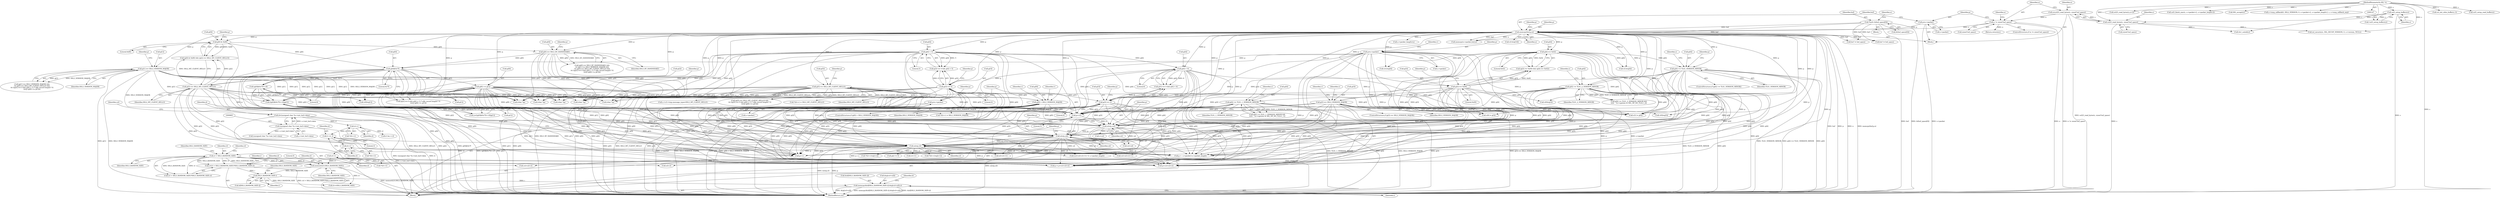 digraph "0_openssl_392fa7a952e97d82eac6958c81ed1e256e6b8ca5@API" {
"1000923" [label="(Call,memcpy(&(d[SSL3_RANDOM_SIZE-i]),&(p[csl+sil]),i))"];
"1000927" [label="(Call,SSL3_RANDOM_SIZE-i)"];
"1000919" [label="(Call,memset(d,0,SSL3_RANDOM_SIZE))"];
"1000906" [label="(Call,d++)"];
"1000901" [label="(Call,d++)"];
"1000896" [label="(Call,d += 3)"];
"1000890" [label="(Call,d++)"];
"1000862" [label="(Call,d=(unsigned char *)s->init_buf->data)"];
"1000864" [label="(Call,(unsigned char *)s->init_buf->data)"];
"1000914" [label="(Call,cl > SSL3_RANDOM_SIZE)"];
"1000859" [label="(Call,n2s(p,cl))"];
"1000459" [label="(Call,p[9] >= p[1])"];
"1000215" [label="(Call,memcpy(buf,p,n))"];
"1000152" [label="(Call,*buf= &(buf_space[0]))"];
"1000210" [label="(Call,p=s->packet)"];
"1000204" [label="(Call,n != sizeof buf_space)"];
"1000197" [label="(Call,n=ssl23_read_bytes(s, sizeof buf_space))"];
"1000199" [label="(Call,ssl23_read_bytes(s, sizeof buf_space))"];
"1000194" [label="(Call,ssl3_setup_buffers(s))"];
"1000148" [label="(MethodParameterIn,SSL *s)"];
"1000436" [label="(Call,p[1] == SSL3_VERSION_MAJOR)"];
"1000442" [label="(Call,p[5] == SSL3_MT_CLIENT_HELLO)"];
"1000492" [label="(Call,p[9] > SSL3_VERSION_MAJOR)"];
"1000769" [label="(Call,p[0]&0x7f)"];
"1000746" [label="(Call,p=s->packet)"];
"1000221" [label="(Call,p[0] & 0x80)"];
"1000430" [label="(Call,p[0] == SSL3_RT_HANDSHAKE)"];
"1000767" [label="(Call,((p[0]&0x7f)<<8)|p[1])"];
"1000768" [label="(Call,(p[0]&0x7f)<<8)"];
"1000856" [label="(Call,n2s(p,sil))"];
"1000226" [label="(Call,p[2] == SSL2_MT_CLIENT_HELLO)"];
"1000853" [label="(Call,n2s(p,csl))"];
"1000850" [label="(Call,p+=5)"];
"1000845" [label="(Call,p=s->packet)"];
"1000292" [label="(Call,p[4] >= TLS1_VERSION_MINOR)"];
"1000239" [label="(Call,p[4] == 0x02)"];
"1000300" [label="(Call,p[4] >= TLS1_2_VERSION_MINOR)"];
"1000481" [label="(Call,p[4] < 6)"];
"1000454" [label="(Call,p[4] < 5)"];
"1000325" [label="(Call,p[4] >= TLS1_1_VERSION_MINOR)"];
"1000449" [label="(Call,p[3] == 0)"];
"1000476" [label="(Call,p[3] == 0)"];
"1000271" [label="(Call,p[3] == SSL3_VERSION_MAJOR)"];
"1000234" [label="(Call,p[3] == 0x00)"];
"1000911" [label="(Call,i=(cl > SSL3_RANDOM_SIZE)?SSL3_RANDOM_SIZE:cl)"];
"1000875" [label="(Call,sil+cl+11)"];
"1000483" [label="(Identifier,p)"];
"1000902" [label="(Identifier,d)"];
"1000765" [label="(Call,n=((p[0]&0x7f)<<8)|p[1])"];
"1000917" [label="(Identifier,SSL3_RANDOM_SIZE)"];
"1000981" [label="(Call,*(d++)=p[i+2])"];
"1001131" [label="(Call,s->packet_length=n)"];
"1000228" [label="(Identifier,p)"];
"1000912" [label="(Identifier,i)"];
"1000966" [label="(Call,p[i] != 0)"];
"1000899" [label="(Call,*(d++) = SSL3_VERSION_MAJOR)"];
"1000492" [label="(Call,p[9] > SSL3_VERSION_MAJOR)"];
"1001010" [label="(Call,csl+sil+cl)"];
"1000768" [label="(Call,(p[0]&0x7f)<<8)"];
"1000437" [label="(Call,p[1])"];
"1000481" [label="(Call,p[4] < 6)"];
"1000767" [label="(Call,((p[0]&0x7f)<<8)|p[1])"];
"1000220" [label="(Call,(p[0] & 0x80) && (p[2] == SSL2_MT_CLIENT_HELLO))"];
"1000212" [label="(Call,s->packet)"];
"1000296" [label="(Identifier,TLS1_VERSION_MINOR)"];
"1000326" [label="(Call,p[4])"];
"1000896" [label="(Call,d += 3)"];
"1000443" [label="(Call,p[5])"];
"1000477" [label="(Call,p[3])"];
"1000890" [label="(Call,d++)"];
"1000919" [label="(Call,memset(d,0,SSL3_RANDOM_SIZE))"];
"1000201" [label="(Call,sizeof buf_space)"];
"1000897" [label="(Identifier,d)"];
"1001016" [label="(Call,p <  s->packet+s->packet_length)"];
"1000855" [label="(Identifier,csl)"];
"1000921" [label="(Literal,0)"];
"1000505" [label="(Identifier,v)"];
"1000845" [label="(Call,p=s->packet)"];
"1000937" [label="(Call,d+=SSL3_RANDOM_SIZE)"];
"1000300" [label="(Call,p[4] >= TLS1_2_VERSION_MINOR)"];
"1000930" [label="(Call,&(p[csl+sil]))"];
"1000746" [label="(Call,p=s->packet)"];
"1000182" [label="(Block,)"];
"1000221" [label="(Call,p[0] & 0x80)"];
"1000907" [label="(Identifier,d)"];
"1000209" [label="(Identifier,n)"];
"1000775" [label="(Call,p[1])"];
"1000913" [label="(Call,(cl > SSL3_RANDOM_SIZE)?SSL3_RANDOM_SIZE:cl)"];
"1000206" [label="(Call,sizeof buf_space)"];
"1000195" [label="(Identifier,s)"];
"1001060" [label="(Call,s->s3->tmp.message_type=SSL3_MT_CLIENT_HELLO)"];
"1000858" [label="(Identifier,sil)"];
"1000226" [label="(Call,p[2] == SSL2_MT_CLIENT_HELLO)"];
"1000208" [label="(Return,return(n);)"];
"1000198" [label="(Identifier,n)"];
"1000252" [label="(Call,v[1]=p[4])"];
"1000646" [label="(Call,(char *)p)"];
"1001117" [label="(Call,ssl_init_wbio_buffer(s,1))"];
"1000773" [label="(Literal,0x7f)"];
"1001031" [label="(Call,p++)"];
"1000463" [label="(Call,p[1])"];
"1000922" [label="(Identifier,SSL3_RANDOM_SIZE)"];
"1000678" [label="(Call,(char *)p)"];
"1000291" [label="(ControlStructure,if (p[4] >= TLS1_VERSION_MINOR))"];
"1000148" [label="(MethodParameterIn,SSL *s)"];
"1000238" [label="(Literal,0x00)"];
"1000853" [label="(Call,n2s(p,csl))"];
"1000271" [label="(Call,p[3] == SSL3_VERSION_MAJOR)"];
"1000846" [label="(Identifier,p)"];
"1000925" [label="(Call,d[SSL3_RANDOM_SIZE-i])"];
"1000203" [label="(ControlStructure,if (n != sizeof buf_space))"];
"1000927" [label="(Call,SSL3_RANDOM_SIZE-i)"];
"1000862" [label="(Call,d=(unsigned char *)s->init_buf->data)"];
"1000877" [label="(Call,cl+11)"];
"1000435" [label="(Call,(p[1] == SSL3_VERSION_MAJOR) &&\n\t\t\t (p[5] == SSL3_MT_CLIENT_HELLO) &&\n\t\t\t ((p[3] == 0 && p[4] < 5 /* silly record length? */)\n\t\t\t\t|| (p[9] >= p[1])))"];
"1000864" [label="(Call,(unsigned char *)s->init_buf->data)"];
"1000863" [label="(Identifier,d)"];
"1000223" [label="(Identifier,p)"];
"1000851" [label="(Identifier,p)"];
"1000447" [label="(Call,(p[3] == 0 && p[4] < 5 /* silly record length? */)\n\t\t\t\t|| (p[9] >= p[1]))"];
"1000491" [label="(ControlStructure,if (p[9] > SSL3_VERSION_MAJOR))"];
"1000215" [label="(Call,memcpy(buf,p,n))"];
"1000325" [label="(Call,p[4] >= TLS1_1_VERSION_MINOR)"];
"1001165" [label="(Call,memcpy(s->packet,buf,n))"];
"1000243" [label="(Literal,0x02)"];
"1000900" [label="(Call,*(d++))"];
"1000758" [label="(Call,v[1] = p[4])"];
"1000480" [label="(Literal,0)"];
"1000915" [label="(Identifier,cl)"];
"1000153" [label="(Identifier,buf)"];
"1000431" [label="(Call,p[0])"];
"1000920" [label="(Identifier,d)"];
"1000149" [label="(Block,)"];
"1000460" [label="(Call,p[9])"];
"1000742" [label="(Block,)"];
"1000929" [label="(Identifier,i)"];
"1000222" [label="(Call,p[0])"];
"1000245" [label="(Call,v[0]=p[3])"];
"1000293" [label="(Call,p[4])"];
"1000476" [label="(Call,p[3] == 0)"];
"1000911" [label="(Call,i=(cl > SSL3_RANDOM_SIZE)?SSL3_RANDOM_SIZE:cl)"];
"1000429" [label="(Call,(p[0] == SSL3_RT_HANDSHAKE) &&\n\t\t\t (p[1] == SSL3_VERSION_MAJOR) &&\n\t\t\t (p[5] == SSL3_MT_CLIENT_HELLO) &&\n\t\t\t ((p[3] == 0 && p[4] < 5 /* silly record length? */)\n\t\t\t\t|| (p[9] >= p[1])))"];
"1000928" [label="(Identifier,SSL3_RANDOM_SIZE)"];
"1000866" [label="(Call,s->init_buf->data)"];
"1000655" [label="(Call,(char *)p)"];
"1000503" [label="(Call,v[1]=p[10])"];
"1000482" [label="(Call,p[4])"];
"1000891" [label="(Identifier,d)"];
"1000227" [label="(Call,p[2])"];
"1000194" [label="(Call,ssl3_setup_buffers(s))"];
"1000493" [label="(Call,p[9])"];
"1000770" [label="(Call,p[0])"];
"1000333" [label="(Identifier,s)"];
"1000847" [label="(Call,s->packet)"];
"1000747" [label="(Identifier,p)"];
"1000270" [label="(ControlStructure,if (p[3] == SSL3_VERSION_MAJOR))"];
"1000663" [label="(Call,(char *)p)"];
"1000459" [label="(Call,p[9] >= p[1])"];
"1000496" [label="(Identifier,SSL3_VERSION_MAJOR)"];
"1001265" [label="(Call,buf != buf_space)"];
"1001148" [label="(Call,ssl3_setup_read_buffer(s))"];
"1001273" [label="(MethodReturn,int)"];
"1000475" [label="(Call,p[3] == 0 && p[4] < 6)"];
"1000451" [label="(Identifier,p)"];
"1000753" [label="(Identifier,v)"];
"1000441" [label="(Call,(p[5] == SSL3_MT_CLIENT_HELLO) &&\n\t\t\t ((p[3] == 0 && p[4] < 5 /* silly record length? */)\n\t\t\t\t|| (p[9] >= p[1])))"];
"1000938" [label="(Identifier,d)"];
"1000972" [label="(Call,*(d++)=p[i+1])"];
"1000800" [label="(Call,ssl23_read_bytes(s,n+2))"];
"1000485" [label="(Literal,6)"];
"1000230" [label="(Identifier,SSL2_MT_CLIENT_HELLO)"];
"1000637" [label="(Call,(char *)p)"];
"1000152" [label="(Call,*buf= &(buf_space[0]))"];
"1000204" [label="(Call,n != sizeof buf_space)"];
"1000723" [label="(Call,ssl_security(s, SSL_SECOP_VERSION, 0, s->version, NULL))"];
"1000918" [label="(Identifier,cl)"];
"1000210" [label="(Call,p=s->packet)"];
"1001255" [label="(Call,buf != buf_space)"];
"1000436" [label="(Call,p[1] == SSL3_VERSION_MAJOR)"];
"1000235" [label="(Call,p[3])"];
"1000860" [label="(Identifier,p)"];
"1000456" [label="(Identifier,p)"];
"1000448" [label="(Call,p[3] == 0 && p[4] < 5)"];
"1000199" [label="(Call,ssl23_read_bytes(s, sizeof buf_space))"];
"1000449" [label="(Call,p[3] == 0)"];
"1000458" [label="(Literal,5)"];
"1000872" [label="(Call,(csl+sil+cl+11) != s->packet_length)"];
"1000898" [label="(Literal,3)"];
"1000850" [label="(Call,p+=5)"];
"1000234" [label="(Call,p[3] == 0x00)"];
"1001006" [label="(Call,p = p+csl+sil+cl)"];
"1000701" [label="(Call,tls1_suiteb(s))"];
"1000292" [label="(Call,p[4] >= TLS1_VERSION_MINOR)"];
"1000751" [label="(Call,v[0] = p[3])"];
"1000811" [label="(Call,ssl3_finish_mac(s, s->packet+2, s->packet_length-2))"];
"1000748" [label="(Call,s->packet)"];
"1000205" [label="(Identifier,n)"];
"1000906" [label="(Call,d++)"];
"1001261" [label="(Call,SSL_accept(s))"];
"1000827" [label="(Call,s->msg_callback(0, SSL2_VERSION, 0, s->packet+2, s->packet_length-2, s, s->msg_callback_arg))"];
"1000888" [label="(Call,*(d++) = SSL3_MT_CLIENT_HELLO)"];
"1000857" [label="(Identifier,p)"];
"1000889" [label="(Call,*(d++))"];
"1000284" [label="(Call,v[1]=p[4])"];
"1000324" [label="(Call,p[4] >= TLS1_1_VERSION_MINOR &&\n\t\t\t\t\t   !(s->options & SSL_OP_NO_TLSv1_1))"];
"1000914" [label="(Call,cl > SSL3_RANDOM_SIZE)"];
"1000854" [label="(Identifier,p)"];
"1000218" [label="(Identifier,n)"];
"1000467" [label="(Call,v[0]=p[1])"];
"1000430" [label="(Call,p[0] == SSL3_RT_HANDSHAKE)"];
"1000154" [label="(Call,&(buf_space[0]))"];
"1000453" [label="(Literal,0)"];
"1000905" [label="(Call,*(d++))"];
"1000233" [label="(Call,(p[3] == 0x00) && (p[4] == 0x02))"];
"1000776" [label="(Identifier,p)"];
"1000893" [label="(Call,d_len = d)"];
"1000499" [label="(Identifier,v)"];
"1000916" [label="(Identifier,SSL3_RANDOM_SIZE)"];
"1001008" [label="(Call,p+csl+sil+cl)"];
"1000856" [label="(Call,n2s(p,sil))"];
"1000216" [label="(Identifier,buf)"];
"1000442" [label="(Call,p[5] == SSL3_MT_CLIENT_HELLO)"];
"1000936" [label="(Identifier,i)"];
"1000861" [label="(Identifier,cl)"];
"1000926" [label="(Identifier,d)"];
"1000279" [label="(Identifier,v)"];
"1000240" [label="(Call,p[4])"];
"1000691" [label="(Identifier,s)"];
"1000302" [label="(Identifier,p)"];
"1000217" [label="(Identifier,p)"];
"1000450" [label="(Call,p[3])"];
"1000444" [label="(Identifier,p)"];
"1000168" [label="(Identifier,n)"];
"1000933" [label="(Call,csl+sil)"];
"1000304" [label="(Identifier,TLS1_2_VERSION_MINOR)"];
"1000873" [label="(Call,csl+sil+cl+11)"];
"1000434" [label="(Identifier,SSL3_RT_HANDSHAKE)"];
"1000275" [label="(Identifier,SSL3_VERSION_MAJOR)"];
"1000924" [label="(Call,&(d[SSL3_RANDOM_SIZE-i]))"];
"1000874" [label="(Identifier,csl)"];
"1000440" [label="(Identifier,SSL3_VERSION_MAJOR)"];
"1000852" [label="(Literal,5)"];
"1001038" [label="(Call,(unsigned char *)s->init_buf->data)"];
"1000197" [label="(Call,n=ssl23_read_bytes(s, sizeof buf_space))"];
"1000402" [label="(Identifier,s)"];
"1000769" [label="(Call,p[0]&0x7f)"];
"1000272" [label="(Call,p[3])"];
"1000958" [label="(Call,i<csl)"];
"1000299" [label="(Call,p[4] >= TLS1_2_VERSION_MINOR &&\n\t\t\t\t\t   !(s->options & SSL_OP_NO_TLSv1_2))"];
"1000329" [label="(Identifier,TLS1_1_VERSION_MINOR)"];
"1000455" [label="(Call,p[4])"];
"1000454" [label="(Call,p[4] < 5)"];
"1000277" [label="(Call,v[0]=p[3])"];
"1000225" [label="(Literal,0x80)"];
"1000438" [label="(Identifier,p)"];
"1000774" [label="(Literal,8)"];
"1000241" [label="(Identifier,p)"];
"1000923" [label="(Call,memcpy(&(d[SSL3_RANDOM_SIZE-i]),&(p[csl+sil]),i))"];
"1000200" [label="(Identifier,s)"];
"1000301" [label="(Call,p[4])"];
"1000239" [label="(Call,p[4] == 0x02)"];
"1000446" [label="(Identifier,SSL3_MT_CLIENT_HELLO)"];
"1000859" [label="(Call,n2s(p,cl))"];
"1000211" [label="(Identifier,p)"];
"1001012" [label="(Call,sil+cl)"];
"1000193" [label="(Call,!ssl3_setup_buffers(s))"];
"1000308" [label="(Identifier,s)"];
"1000901" [label="(Call,d++)"];
"1000923" -> "1000742"  [label="AST: "];
"1000923" -> "1000936"  [label="CFG: "];
"1000924" -> "1000923"  [label="AST: "];
"1000930" -> "1000923"  [label="AST: "];
"1000936" -> "1000923"  [label="AST: "];
"1000938" -> "1000923"  [label="CFG: "];
"1000923" -> "1001273"  [label="DDG: &(p[csl+sil])"];
"1000923" -> "1001273"  [label="DDG: memcpy(&(d[SSL3_RANDOM_SIZE-i]),&(p[csl+sil]),i)"];
"1000923" -> "1001273"  [label="DDG: &(d[SSL3_RANDOM_SIZE-i])"];
"1000927" -> "1000923"  [label="DDG: i"];
"1000927" -> "1000925"  [label="AST: "];
"1000927" -> "1000929"  [label="CFG: "];
"1000928" -> "1000927"  [label="AST: "];
"1000929" -> "1000927"  [label="AST: "];
"1000925" -> "1000927"  [label="CFG: "];
"1000919" -> "1000927"  [label="DDG: SSL3_RANDOM_SIZE"];
"1000911" -> "1000927"  [label="DDG: i"];
"1000927" -> "1000937"  [label="DDG: SSL3_RANDOM_SIZE"];
"1000919" -> "1000742"  [label="AST: "];
"1000919" -> "1000922"  [label="CFG: "];
"1000920" -> "1000919"  [label="AST: "];
"1000921" -> "1000919"  [label="AST: "];
"1000922" -> "1000919"  [label="AST: "];
"1000926" -> "1000919"  [label="CFG: "];
"1000919" -> "1001273"  [label="DDG: memset(d,0,SSL3_RANDOM_SIZE)"];
"1000906" -> "1000919"  [label="DDG: d"];
"1000914" -> "1000919"  [label="DDG: SSL3_RANDOM_SIZE"];
"1000919" -> "1000937"  [label="DDG: d"];
"1000906" -> "1000905"  [label="AST: "];
"1000906" -> "1000907"  [label="CFG: "];
"1000907" -> "1000906"  [label="AST: "];
"1000905" -> "1000906"  [label="CFG: "];
"1000901" -> "1000906"  [label="DDG: d"];
"1000901" -> "1000900"  [label="AST: "];
"1000901" -> "1000902"  [label="CFG: "];
"1000902" -> "1000901"  [label="AST: "];
"1000900" -> "1000901"  [label="CFG: "];
"1000896" -> "1000901"  [label="DDG: d"];
"1000896" -> "1000742"  [label="AST: "];
"1000896" -> "1000898"  [label="CFG: "];
"1000897" -> "1000896"  [label="AST: "];
"1000898" -> "1000896"  [label="AST: "];
"1000902" -> "1000896"  [label="CFG: "];
"1000890" -> "1000896"  [label="DDG: d"];
"1000890" -> "1000889"  [label="AST: "];
"1000890" -> "1000891"  [label="CFG: "];
"1000891" -> "1000890"  [label="AST: "];
"1000889" -> "1000890"  [label="CFG: "];
"1000862" -> "1000890"  [label="DDG: d"];
"1000890" -> "1000893"  [label="DDG: d"];
"1000862" -> "1000742"  [label="AST: "];
"1000862" -> "1000864"  [label="CFG: "];
"1000863" -> "1000862"  [label="AST: "];
"1000864" -> "1000862"  [label="AST: "];
"1000874" -> "1000862"  [label="CFG: "];
"1000862" -> "1001273"  [label="DDG: (unsigned char *)s->init_buf->data"];
"1000862" -> "1001273"  [label="DDG: d"];
"1000864" -> "1000862"  [label="DDG: s->init_buf->data"];
"1000864" -> "1000866"  [label="CFG: "];
"1000865" -> "1000864"  [label="AST: "];
"1000866" -> "1000864"  [label="AST: "];
"1000864" -> "1001273"  [label="DDG: s->init_buf->data"];
"1000864" -> "1001038"  [label="DDG: s->init_buf->data"];
"1000914" -> "1000913"  [label="AST: "];
"1000914" -> "1000916"  [label="CFG: "];
"1000915" -> "1000914"  [label="AST: "];
"1000916" -> "1000914"  [label="AST: "];
"1000917" -> "1000914"  [label="CFG: "];
"1000918" -> "1000914"  [label="CFG: "];
"1000914" -> "1000911"  [label="DDG: SSL3_RANDOM_SIZE"];
"1000914" -> "1000911"  [label="DDG: cl"];
"1000859" -> "1000914"  [label="DDG: cl"];
"1000914" -> "1000913"  [label="DDG: SSL3_RANDOM_SIZE"];
"1000914" -> "1000913"  [label="DDG: cl"];
"1000914" -> "1001006"  [label="DDG: cl"];
"1000914" -> "1001008"  [label="DDG: cl"];
"1000914" -> "1001010"  [label="DDG: cl"];
"1000914" -> "1001012"  [label="DDG: cl"];
"1000859" -> "1000742"  [label="AST: "];
"1000859" -> "1000861"  [label="CFG: "];
"1000860" -> "1000859"  [label="AST: "];
"1000861" -> "1000859"  [label="AST: "];
"1000863" -> "1000859"  [label="CFG: "];
"1000859" -> "1001273"  [label="DDG: n2s(p,cl)"];
"1000859" -> "1001273"  [label="DDG: p"];
"1000459" -> "1000859"  [label="DDG: p[9]"];
"1000442" -> "1000859"  [label="DDG: p[5]"];
"1000492" -> "1000859"  [label="DDG: p[9]"];
"1000769" -> "1000859"  [label="DDG: p[0]"];
"1000767" -> "1000859"  [label="DDG: p[1]"];
"1000856" -> "1000859"  [label="DDG: p"];
"1000226" -> "1000859"  [label="DDG: p[2]"];
"1000292" -> "1000859"  [label="DDG: p[4]"];
"1000746" -> "1000859"  [label="DDG: p"];
"1000239" -> "1000859"  [label="DDG: p[4]"];
"1000300" -> "1000859"  [label="DDG: p[4]"];
"1000481" -> "1000859"  [label="DDG: p[4]"];
"1000325" -> "1000859"  [label="DDG: p[4]"];
"1000454" -> "1000859"  [label="DDG: p[4]"];
"1000215" -> "1000859"  [label="DDG: p"];
"1000449" -> "1000859"  [label="DDG: p[3]"];
"1000476" -> "1000859"  [label="DDG: p[3]"];
"1000271" -> "1000859"  [label="DDG: p[3]"];
"1000234" -> "1000859"  [label="DDG: p[3]"];
"1000859" -> "1000872"  [label="DDG: cl"];
"1000859" -> "1000873"  [label="DDG: cl"];
"1000859" -> "1000875"  [label="DDG: cl"];
"1000859" -> "1000877"  [label="DDG: cl"];
"1000859" -> "1000966"  [label="DDG: p"];
"1000859" -> "1000972"  [label="DDG: p"];
"1000859" -> "1000981"  [label="DDG: p"];
"1000859" -> "1001006"  [label="DDG: p"];
"1000859" -> "1001008"  [label="DDG: p"];
"1000859" -> "1001016"  [label="DDG: p"];
"1000859" -> "1001031"  [label="DDG: p"];
"1000459" -> "1000447"  [label="AST: "];
"1000459" -> "1000463"  [label="CFG: "];
"1000460" -> "1000459"  [label="AST: "];
"1000463" -> "1000459"  [label="AST: "];
"1000447" -> "1000459"  [label="CFG: "];
"1000459" -> "1001273"  [label="DDG: p[9]"];
"1000459" -> "1001273"  [label="DDG: p[1]"];
"1000459" -> "1000447"  [label="DDG: p[9]"];
"1000459" -> "1000447"  [label="DDG: p[1]"];
"1000215" -> "1000459"  [label="DDG: p"];
"1000436" -> "1000459"  [label="DDG: p[1]"];
"1000459" -> "1000467"  [label="DDG: p[1]"];
"1000459" -> "1000492"  [label="DDG: p[9]"];
"1000459" -> "1000637"  [label="DDG: p[9]"];
"1000459" -> "1000637"  [label="DDG: p[1]"];
"1000459" -> "1000646"  [label="DDG: p[9]"];
"1000459" -> "1000646"  [label="DDG: p[1]"];
"1000459" -> "1000655"  [label="DDG: p[9]"];
"1000459" -> "1000655"  [label="DDG: p[1]"];
"1000459" -> "1000663"  [label="DDG: p[9]"];
"1000459" -> "1000663"  [label="DDG: p[1]"];
"1000459" -> "1000678"  [label="DDG: p[9]"];
"1000459" -> "1000678"  [label="DDG: p[1]"];
"1000459" -> "1000767"  [label="DDG: p[1]"];
"1000459" -> "1000850"  [label="DDG: p[9]"];
"1000459" -> "1000853"  [label="DDG: p[9]"];
"1000459" -> "1000856"  [label="DDG: p[9]"];
"1000459" -> "1001006"  [label="DDG: p[9]"];
"1000459" -> "1001008"  [label="DDG: p[9]"];
"1000459" -> "1001016"  [label="DDG: p[9]"];
"1000459" -> "1001031"  [label="DDG: p[9]"];
"1000215" -> "1000182"  [label="AST: "];
"1000215" -> "1000218"  [label="CFG: "];
"1000216" -> "1000215"  [label="AST: "];
"1000217" -> "1000215"  [label="AST: "];
"1000218" -> "1000215"  [label="AST: "];
"1000223" -> "1000215"  [label="CFG: "];
"1000215" -> "1001273"  [label="DDG: buf"];
"1000215" -> "1001273"  [label="DDG: p"];
"1000215" -> "1001273"  [label="DDG: n"];
"1000215" -> "1001273"  [label="DDG: memcpy(buf,p,n)"];
"1000152" -> "1000215"  [label="DDG: buf"];
"1000210" -> "1000215"  [label="DDG: p"];
"1000204" -> "1000215"  [label="DDG: n"];
"1000215" -> "1000221"  [label="DDG: p"];
"1000215" -> "1000226"  [label="DDG: p"];
"1000215" -> "1000234"  [label="DDG: p"];
"1000215" -> "1000239"  [label="DDG: p"];
"1000215" -> "1000245"  [label="DDG: p"];
"1000215" -> "1000252"  [label="DDG: p"];
"1000215" -> "1000271"  [label="DDG: p"];
"1000215" -> "1000277"  [label="DDG: p"];
"1000215" -> "1000284"  [label="DDG: p"];
"1000215" -> "1000292"  [label="DDG: p"];
"1000215" -> "1000300"  [label="DDG: p"];
"1000215" -> "1000325"  [label="DDG: p"];
"1000215" -> "1000430"  [label="DDG: p"];
"1000215" -> "1000436"  [label="DDG: p"];
"1000215" -> "1000442"  [label="DDG: p"];
"1000215" -> "1000449"  [label="DDG: p"];
"1000215" -> "1000454"  [label="DDG: p"];
"1000215" -> "1000467"  [label="DDG: p"];
"1000215" -> "1000476"  [label="DDG: p"];
"1000215" -> "1000481"  [label="DDG: p"];
"1000215" -> "1000492"  [label="DDG: p"];
"1000215" -> "1000503"  [label="DDG: p"];
"1000215" -> "1000637"  [label="DDG: p"];
"1000215" -> "1000751"  [label="DDG: p"];
"1000215" -> "1000758"  [label="DDG: p"];
"1000215" -> "1000767"  [label="DDG: p"];
"1000215" -> "1000850"  [label="DDG: p"];
"1000215" -> "1000853"  [label="DDG: p"];
"1000215" -> "1000856"  [label="DDG: p"];
"1000215" -> "1001006"  [label="DDG: p"];
"1000215" -> "1001008"  [label="DDG: p"];
"1000215" -> "1001016"  [label="DDG: p"];
"1000215" -> "1001031"  [label="DDG: p"];
"1000215" -> "1001131"  [label="DDG: n"];
"1000215" -> "1001165"  [label="DDG: buf"];
"1000215" -> "1001165"  [label="DDG: n"];
"1000215" -> "1001255"  [label="DDG: buf"];
"1000215" -> "1001265"  [label="DDG: buf"];
"1000152" -> "1000149"  [label="AST: "];
"1000152" -> "1000154"  [label="CFG: "];
"1000153" -> "1000152"  [label="AST: "];
"1000154" -> "1000152"  [label="AST: "];
"1000168" -> "1000152"  [label="CFG: "];
"1000152" -> "1001273"  [label="DDG: buf"];
"1000152" -> "1001273"  [label="DDG: &(buf_space[0])"];
"1000152" -> "1001165"  [label="DDG: buf"];
"1000152" -> "1001255"  [label="DDG: buf"];
"1000152" -> "1001265"  [label="DDG: buf"];
"1000210" -> "1000182"  [label="AST: "];
"1000210" -> "1000212"  [label="CFG: "];
"1000211" -> "1000210"  [label="AST: "];
"1000212" -> "1000210"  [label="AST: "];
"1000216" -> "1000210"  [label="CFG: "];
"1000210" -> "1001273"  [label="DDG: s->packet"];
"1000204" -> "1000203"  [label="AST: "];
"1000204" -> "1000206"  [label="CFG: "];
"1000205" -> "1000204"  [label="AST: "];
"1000206" -> "1000204"  [label="AST: "];
"1000209" -> "1000204"  [label="CFG: "];
"1000211" -> "1000204"  [label="CFG: "];
"1000204" -> "1001273"  [label="DDG: n"];
"1000204" -> "1001273"  [label="DDG: n != sizeof buf_space"];
"1000197" -> "1000204"  [label="DDG: n"];
"1000204" -> "1000208"  [label="DDG: n"];
"1000197" -> "1000182"  [label="AST: "];
"1000197" -> "1000199"  [label="CFG: "];
"1000198" -> "1000197"  [label="AST: "];
"1000199" -> "1000197"  [label="AST: "];
"1000205" -> "1000197"  [label="CFG: "];
"1000197" -> "1001273"  [label="DDG: ssl23_read_bytes(s, sizeof buf_space)"];
"1000199" -> "1000197"  [label="DDG: s"];
"1000199" -> "1000201"  [label="CFG: "];
"1000200" -> "1000199"  [label="AST: "];
"1000201" -> "1000199"  [label="AST: "];
"1000199" -> "1001273"  [label="DDG: s"];
"1000194" -> "1000199"  [label="DDG: s"];
"1000148" -> "1000199"  [label="DDG: s"];
"1000199" -> "1000701"  [label="DDG: s"];
"1000199" -> "1000723"  [label="DDG: s"];
"1000194" -> "1000193"  [label="AST: "];
"1000194" -> "1000195"  [label="CFG: "];
"1000195" -> "1000194"  [label="AST: "];
"1000193" -> "1000194"  [label="CFG: "];
"1000194" -> "1001273"  [label="DDG: s"];
"1000194" -> "1000193"  [label="DDG: s"];
"1000148" -> "1000194"  [label="DDG: s"];
"1000148" -> "1000147"  [label="AST: "];
"1000148" -> "1001273"  [label="DDG: s"];
"1000148" -> "1000701"  [label="DDG: s"];
"1000148" -> "1000723"  [label="DDG: s"];
"1000148" -> "1000800"  [label="DDG: s"];
"1000148" -> "1000811"  [label="DDG: s"];
"1000148" -> "1000827"  [label="DDG: s"];
"1000148" -> "1001117"  [label="DDG: s"];
"1000148" -> "1001148"  [label="DDG: s"];
"1000148" -> "1001261"  [label="DDG: s"];
"1000436" -> "1000435"  [label="AST: "];
"1000436" -> "1000440"  [label="CFG: "];
"1000437" -> "1000436"  [label="AST: "];
"1000440" -> "1000436"  [label="AST: "];
"1000444" -> "1000436"  [label="CFG: "];
"1000435" -> "1000436"  [label="CFG: "];
"1000436" -> "1001273"  [label="DDG: p[1]"];
"1000436" -> "1001273"  [label="DDG: SSL3_VERSION_MAJOR"];
"1000436" -> "1000435"  [label="DDG: p[1]"];
"1000436" -> "1000435"  [label="DDG: SSL3_VERSION_MAJOR"];
"1000436" -> "1000467"  [label="DDG: p[1]"];
"1000436" -> "1000492"  [label="DDG: SSL3_VERSION_MAJOR"];
"1000436" -> "1000637"  [label="DDG: p[1]"];
"1000436" -> "1000646"  [label="DDG: p[1]"];
"1000436" -> "1000655"  [label="DDG: p[1]"];
"1000436" -> "1000663"  [label="DDG: p[1]"];
"1000436" -> "1000678"  [label="DDG: p[1]"];
"1000436" -> "1000767"  [label="DDG: p[1]"];
"1000436" -> "1000899"  [label="DDG: SSL3_VERSION_MAJOR"];
"1000442" -> "1000441"  [label="AST: "];
"1000442" -> "1000446"  [label="CFG: "];
"1000443" -> "1000442"  [label="AST: "];
"1000446" -> "1000442"  [label="AST: "];
"1000451" -> "1000442"  [label="CFG: "];
"1000441" -> "1000442"  [label="CFG: "];
"1000442" -> "1001273"  [label="DDG: p[5]"];
"1000442" -> "1001273"  [label="DDG: SSL3_MT_CLIENT_HELLO"];
"1000442" -> "1000441"  [label="DDG: p[5]"];
"1000442" -> "1000441"  [label="DDG: SSL3_MT_CLIENT_HELLO"];
"1000442" -> "1000637"  [label="DDG: p[5]"];
"1000442" -> "1000646"  [label="DDG: p[5]"];
"1000442" -> "1000655"  [label="DDG: p[5]"];
"1000442" -> "1000663"  [label="DDG: p[5]"];
"1000442" -> "1000678"  [label="DDG: p[5]"];
"1000442" -> "1000850"  [label="DDG: p[5]"];
"1000442" -> "1000853"  [label="DDG: p[5]"];
"1000442" -> "1000856"  [label="DDG: p[5]"];
"1000442" -> "1000888"  [label="DDG: SSL3_MT_CLIENT_HELLO"];
"1000442" -> "1001006"  [label="DDG: p[5]"];
"1000442" -> "1001008"  [label="DDG: p[5]"];
"1000442" -> "1001016"  [label="DDG: p[5]"];
"1000442" -> "1001031"  [label="DDG: p[5]"];
"1000442" -> "1001060"  [label="DDG: SSL3_MT_CLIENT_HELLO"];
"1000492" -> "1000491"  [label="AST: "];
"1000492" -> "1000496"  [label="CFG: "];
"1000493" -> "1000492"  [label="AST: "];
"1000496" -> "1000492"  [label="AST: "];
"1000499" -> "1000492"  [label="CFG: "];
"1000505" -> "1000492"  [label="CFG: "];
"1000492" -> "1001273"  [label="DDG: SSL3_VERSION_MAJOR"];
"1000492" -> "1001273"  [label="DDG: p[9]"];
"1000492" -> "1001273"  [label="DDG: p[9] > SSL3_VERSION_MAJOR"];
"1000492" -> "1000850"  [label="DDG: p[9]"];
"1000492" -> "1000853"  [label="DDG: p[9]"];
"1000492" -> "1000856"  [label="DDG: p[9]"];
"1000492" -> "1000899"  [label="DDG: SSL3_VERSION_MAJOR"];
"1000492" -> "1001006"  [label="DDG: p[9]"];
"1000492" -> "1001008"  [label="DDG: p[9]"];
"1000492" -> "1001016"  [label="DDG: p[9]"];
"1000492" -> "1001031"  [label="DDG: p[9]"];
"1000769" -> "1000768"  [label="AST: "];
"1000769" -> "1000773"  [label="CFG: "];
"1000770" -> "1000769"  [label="AST: "];
"1000773" -> "1000769"  [label="AST: "];
"1000774" -> "1000769"  [label="CFG: "];
"1000769" -> "1001273"  [label="DDG: p[0]"];
"1000769" -> "1000768"  [label="DDG: p[0]"];
"1000769" -> "1000768"  [label="DDG: 0x7f"];
"1000746" -> "1000769"  [label="DDG: p"];
"1000221" -> "1000769"  [label="DDG: p[0]"];
"1000430" -> "1000769"  [label="DDG: p[0]"];
"1000769" -> "1000850"  [label="DDG: p[0]"];
"1000769" -> "1000853"  [label="DDG: p[0]"];
"1000769" -> "1000856"  [label="DDG: p[0]"];
"1000769" -> "1001006"  [label="DDG: p[0]"];
"1000769" -> "1001008"  [label="DDG: p[0]"];
"1000769" -> "1001016"  [label="DDG: p[0]"];
"1000769" -> "1001031"  [label="DDG: p[0]"];
"1000746" -> "1000742"  [label="AST: "];
"1000746" -> "1000748"  [label="CFG: "];
"1000747" -> "1000746"  [label="AST: "];
"1000748" -> "1000746"  [label="AST: "];
"1000753" -> "1000746"  [label="CFG: "];
"1000746" -> "1001273"  [label="DDG: s->packet"];
"1000746" -> "1001273"  [label="DDG: p"];
"1000746" -> "1000751"  [label="DDG: p"];
"1000746" -> "1000758"  [label="DDG: p"];
"1000746" -> "1000767"  [label="DDG: p"];
"1000746" -> "1000850"  [label="DDG: p"];
"1000746" -> "1000853"  [label="DDG: p"];
"1000746" -> "1000856"  [label="DDG: p"];
"1000746" -> "1001006"  [label="DDG: p"];
"1000746" -> "1001008"  [label="DDG: p"];
"1000746" -> "1001016"  [label="DDG: p"];
"1000746" -> "1001031"  [label="DDG: p"];
"1000221" -> "1000220"  [label="AST: "];
"1000221" -> "1000225"  [label="CFG: "];
"1000222" -> "1000221"  [label="AST: "];
"1000225" -> "1000221"  [label="AST: "];
"1000228" -> "1000221"  [label="CFG: "];
"1000220" -> "1000221"  [label="CFG: "];
"1000221" -> "1001273"  [label="DDG: p[0]"];
"1000221" -> "1000220"  [label="DDG: p[0]"];
"1000221" -> "1000220"  [label="DDG: 0x80"];
"1000221" -> "1000430"  [label="DDG: p[0]"];
"1000430" -> "1000429"  [label="AST: "];
"1000430" -> "1000434"  [label="CFG: "];
"1000431" -> "1000430"  [label="AST: "];
"1000434" -> "1000430"  [label="AST: "];
"1000438" -> "1000430"  [label="CFG: "];
"1000429" -> "1000430"  [label="CFG: "];
"1000430" -> "1001273"  [label="DDG: SSL3_RT_HANDSHAKE"];
"1000430" -> "1001273"  [label="DDG: p[0]"];
"1000430" -> "1000429"  [label="DDG: p[0]"];
"1000430" -> "1000429"  [label="DDG: SSL3_RT_HANDSHAKE"];
"1000430" -> "1000637"  [label="DDG: p[0]"];
"1000430" -> "1000646"  [label="DDG: p[0]"];
"1000430" -> "1000655"  [label="DDG: p[0]"];
"1000430" -> "1000663"  [label="DDG: p[0]"];
"1000430" -> "1000678"  [label="DDG: p[0]"];
"1000767" -> "1000765"  [label="AST: "];
"1000767" -> "1000775"  [label="CFG: "];
"1000768" -> "1000767"  [label="AST: "];
"1000775" -> "1000767"  [label="AST: "];
"1000765" -> "1000767"  [label="CFG: "];
"1000767" -> "1001273"  [label="DDG: (p[0]&0x7f)<<8"];
"1000767" -> "1001273"  [label="DDG: p[1]"];
"1000767" -> "1000765"  [label="DDG: (p[0]&0x7f)<<8"];
"1000767" -> "1000765"  [label="DDG: p[1]"];
"1000768" -> "1000767"  [label="DDG: p[0]&0x7f"];
"1000768" -> "1000767"  [label="DDG: 8"];
"1000767" -> "1000850"  [label="DDG: p[1]"];
"1000767" -> "1000853"  [label="DDG: p[1]"];
"1000767" -> "1000856"  [label="DDG: p[1]"];
"1000767" -> "1001006"  [label="DDG: p[1]"];
"1000767" -> "1001008"  [label="DDG: p[1]"];
"1000767" -> "1001016"  [label="DDG: p[1]"];
"1000767" -> "1001031"  [label="DDG: p[1]"];
"1000768" -> "1000774"  [label="CFG: "];
"1000774" -> "1000768"  [label="AST: "];
"1000776" -> "1000768"  [label="CFG: "];
"1000768" -> "1001273"  [label="DDG: p[0]&0x7f"];
"1000856" -> "1000742"  [label="AST: "];
"1000856" -> "1000858"  [label="CFG: "];
"1000857" -> "1000856"  [label="AST: "];
"1000858" -> "1000856"  [label="AST: "];
"1000860" -> "1000856"  [label="CFG: "];
"1000856" -> "1001273"  [label="DDG: n2s(p,sil)"];
"1000226" -> "1000856"  [label="DDG: p[2]"];
"1000853" -> "1000856"  [label="DDG: p"];
"1000292" -> "1000856"  [label="DDG: p[4]"];
"1000239" -> "1000856"  [label="DDG: p[4]"];
"1000300" -> "1000856"  [label="DDG: p[4]"];
"1000481" -> "1000856"  [label="DDG: p[4]"];
"1000325" -> "1000856"  [label="DDG: p[4]"];
"1000454" -> "1000856"  [label="DDG: p[4]"];
"1000449" -> "1000856"  [label="DDG: p[3]"];
"1000476" -> "1000856"  [label="DDG: p[3]"];
"1000271" -> "1000856"  [label="DDG: p[3]"];
"1000234" -> "1000856"  [label="DDG: p[3]"];
"1000856" -> "1000872"  [label="DDG: sil"];
"1000856" -> "1000873"  [label="DDG: sil"];
"1000856" -> "1000875"  [label="DDG: sil"];
"1000856" -> "1000933"  [label="DDG: sil"];
"1000856" -> "1001006"  [label="DDG: sil"];
"1000856" -> "1001008"  [label="DDG: sil"];
"1000856" -> "1001010"  [label="DDG: sil"];
"1000856" -> "1001012"  [label="DDG: sil"];
"1000226" -> "1000220"  [label="AST: "];
"1000226" -> "1000230"  [label="CFG: "];
"1000227" -> "1000226"  [label="AST: "];
"1000230" -> "1000226"  [label="AST: "];
"1000220" -> "1000226"  [label="CFG: "];
"1000226" -> "1001273"  [label="DDG: p[2]"];
"1000226" -> "1001273"  [label="DDG: SSL2_MT_CLIENT_HELLO"];
"1000226" -> "1000220"  [label="DDG: p[2]"];
"1000226" -> "1000220"  [label="DDG: SSL2_MT_CLIENT_HELLO"];
"1000226" -> "1000637"  [label="DDG: p[2]"];
"1000226" -> "1000646"  [label="DDG: p[2]"];
"1000226" -> "1000655"  [label="DDG: p[2]"];
"1000226" -> "1000663"  [label="DDG: p[2]"];
"1000226" -> "1000678"  [label="DDG: p[2]"];
"1000226" -> "1000850"  [label="DDG: p[2]"];
"1000226" -> "1000853"  [label="DDG: p[2]"];
"1000226" -> "1001006"  [label="DDG: p[2]"];
"1000226" -> "1001008"  [label="DDG: p[2]"];
"1000226" -> "1001016"  [label="DDG: p[2]"];
"1000226" -> "1001031"  [label="DDG: p[2]"];
"1000853" -> "1000742"  [label="AST: "];
"1000853" -> "1000855"  [label="CFG: "];
"1000854" -> "1000853"  [label="AST: "];
"1000855" -> "1000853"  [label="AST: "];
"1000857" -> "1000853"  [label="CFG: "];
"1000853" -> "1001273"  [label="DDG: n2s(p,csl)"];
"1000850" -> "1000853"  [label="DDG: p"];
"1000292" -> "1000853"  [label="DDG: p[4]"];
"1000239" -> "1000853"  [label="DDG: p[4]"];
"1000300" -> "1000853"  [label="DDG: p[4]"];
"1000481" -> "1000853"  [label="DDG: p[4]"];
"1000325" -> "1000853"  [label="DDG: p[4]"];
"1000454" -> "1000853"  [label="DDG: p[4]"];
"1000449" -> "1000853"  [label="DDG: p[3]"];
"1000476" -> "1000853"  [label="DDG: p[3]"];
"1000271" -> "1000853"  [label="DDG: p[3]"];
"1000234" -> "1000853"  [label="DDG: p[3]"];
"1000853" -> "1000872"  [label="DDG: csl"];
"1000853" -> "1000873"  [label="DDG: csl"];
"1000853" -> "1000933"  [label="DDG: csl"];
"1000853" -> "1000958"  [label="DDG: csl"];
"1000850" -> "1000742"  [label="AST: "];
"1000850" -> "1000852"  [label="CFG: "];
"1000851" -> "1000850"  [label="AST: "];
"1000852" -> "1000850"  [label="AST: "];
"1000854" -> "1000850"  [label="CFG: "];
"1000845" -> "1000850"  [label="DDG: p"];
"1000292" -> "1000850"  [label="DDG: p[4]"];
"1000239" -> "1000850"  [label="DDG: p[4]"];
"1000300" -> "1000850"  [label="DDG: p[4]"];
"1000481" -> "1000850"  [label="DDG: p[4]"];
"1000325" -> "1000850"  [label="DDG: p[4]"];
"1000454" -> "1000850"  [label="DDG: p[4]"];
"1000449" -> "1000850"  [label="DDG: p[3]"];
"1000476" -> "1000850"  [label="DDG: p[3]"];
"1000271" -> "1000850"  [label="DDG: p[3]"];
"1000234" -> "1000850"  [label="DDG: p[3]"];
"1000845" -> "1000742"  [label="AST: "];
"1000845" -> "1000847"  [label="CFG: "];
"1000846" -> "1000845"  [label="AST: "];
"1000847" -> "1000845"  [label="AST: "];
"1000851" -> "1000845"  [label="CFG: "];
"1000845" -> "1001273"  [label="DDG: s->packet"];
"1000292" -> "1000291"  [label="AST: "];
"1000292" -> "1000296"  [label="CFG: "];
"1000293" -> "1000292"  [label="AST: "];
"1000296" -> "1000292"  [label="AST: "];
"1000302" -> "1000292"  [label="CFG: "];
"1000402" -> "1000292"  [label="CFG: "];
"1000292" -> "1001273"  [label="DDG: p[4] >= TLS1_VERSION_MINOR"];
"1000292" -> "1001273"  [label="DDG: p[4]"];
"1000292" -> "1001273"  [label="DDG: TLS1_VERSION_MINOR"];
"1000239" -> "1000292"  [label="DDG: p[4]"];
"1000292" -> "1000300"  [label="DDG: p[4]"];
"1000292" -> "1000758"  [label="DDG: p[4]"];
"1000292" -> "1001006"  [label="DDG: p[4]"];
"1000292" -> "1001008"  [label="DDG: p[4]"];
"1000292" -> "1001016"  [label="DDG: p[4]"];
"1000292" -> "1001031"  [label="DDG: p[4]"];
"1000239" -> "1000233"  [label="AST: "];
"1000239" -> "1000243"  [label="CFG: "];
"1000240" -> "1000239"  [label="AST: "];
"1000243" -> "1000239"  [label="AST: "];
"1000233" -> "1000239"  [label="CFG: "];
"1000239" -> "1001273"  [label="DDG: p[4]"];
"1000239" -> "1000233"  [label="DDG: p[4]"];
"1000239" -> "1000233"  [label="DDG: 0x02"];
"1000239" -> "1000252"  [label="DDG: p[4]"];
"1000239" -> "1000284"  [label="DDG: p[4]"];
"1000239" -> "1000758"  [label="DDG: p[4]"];
"1000239" -> "1001006"  [label="DDG: p[4]"];
"1000239" -> "1001008"  [label="DDG: p[4]"];
"1000239" -> "1001016"  [label="DDG: p[4]"];
"1000239" -> "1001031"  [label="DDG: p[4]"];
"1000300" -> "1000299"  [label="AST: "];
"1000300" -> "1000304"  [label="CFG: "];
"1000301" -> "1000300"  [label="AST: "];
"1000304" -> "1000300"  [label="AST: "];
"1000308" -> "1000300"  [label="CFG: "];
"1000299" -> "1000300"  [label="CFG: "];
"1000300" -> "1001273"  [label="DDG: TLS1_2_VERSION_MINOR"];
"1000300" -> "1001273"  [label="DDG: p[4]"];
"1000300" -> "1000299"  [label="DDG: p[4]"];
"1000300" -> "1000299"  [label="DDG: TLS1_2_VERSION_MINOR"];
"1000300" -> "1000325"  [label="DDG: p[4]"];
"1000300" -> "1000758"  [label="DDG: p[4]"];
"1000300" -> "1001006"  [label="DDG: p[4]"];
"1000300" -> "1001008"  [label="DDG: p[4]"];
"1000300" -> "1001016"  [label="DDG: p[4]"];
"1000300" -> "1001031"  [label="DDG: p[4]"];
"1000481" -> "1000475"  [label="AST: "];
"1000481" -> "1000485"  [label="CFG: "];
"1000482" -> "1000481"  [label="AST: "];
"1000485" -> "1000481"  [label="AST: "];
"1000475" -> "1000481"  [label="CFG: "];
"1000481" -> "1001273"  [label="DDG: p[4]"];
"1000481" -> "1000475"  [label="DDG: p[4]"];
"1000481" -> "1000475"  [label="DDG: 6"];
"1000454" -> "1000481"  [label="DDG: p[4]"];
"1000481" -> "1000758"  [label="DDG: p[4]"];
"1000481" -> "1001006"  [label="DDG: p[4]"];
"1000481" -> "1001008"  [label="DDG: p[4]"];
"1000481" -> "1001016"  [label="DDG: p[4]"];
"1000481" -> "1001031"  [label="DDG: p[4]"];
"1000454" -> "1000448"  [label="AST: "];
"1000454" -> "1000458"  [label="CFG: "];
"1000455" -> "1000454"  [label="AST: "];
"1000458" -> "1000454"  [label="AST: "];
"1000448" -> "1000454"  [label="CFG: "];
"1000454" -> "1001273"  [label="DDG: p[4]"];
"1000454" -> "1000448"  [label="DDG: p[4]"];
"1000454" -> "1000448"  [label="DDG: 5"];
"1000454" -> "1000637"  [label="DDG: p[4]"];
"1000454" -> "1000646"  [label="DDG: p[4]"];
"1000454" -> "1000655"  [label="DDG: p[4]"];
"1000454" -> "1000663"  [label="DDG: p[4]"];
"1000454" -> "1000678"  [label="DDG: p[4]"];
"1000454" -> "1000758"  [label="DDG: p[4]"];
"1000454" -> "1001006"  [label="DDG: p[4]"];
"1000454" -> "1001008"  [label="DDG: p[4]"];
"1000454" -> "1001016"  [label="DDG: p[4]"];
"1000454" -> "1001031"  [label="DDG: p[4]"];
"1000325" -> "1000324"  [label="AST: "];
"1000325" -> "1000329"  [label="CFG: "];
"1000326" -> "1000325"  [label="AST: "];
"1000329" -> "1000325"  [label="AST: "];
"1000333" -> "1000325"  [label="CFG: "];
"1000324" -> "1000325"  [label="CFG: "];
"1000325" -> "1001273"  [label="DDG: p[4]"];
"1000325" -> "1001273"  [label="DDG: TLS1_1_VERSION_MINOR"];
"1000325" -> "1000324"  [label="DDG: p[4]"];
"1000325" -> "1000324"  [label="DDG: TLS1_1_VERSION_MINOR"];
"1000325" -> "1000758"  [label="DDG: p[4]"];
"1000325" -> "1001006"  [label="DDG: p[4]"];
"1000325" -> "1001008"  [label="DDG: p[4]"];
"1000325" -> "1001016"  [label="DDG: p[4]"];
"1000325" -> "1001031"  [label="DDG: p[4]"];
"1000449" -> "1000448"  [label="AST: "];
"1000449" -> "1000453"  [label="CFG: "];
"1000450" -> "1000449"  [label="AST: "];
"1000453" -> "1000449"  [label="AST: "];
"1000456" -> "1000449"  [label="CFG: "];
"1000448" -> "1000449"  [label="CFG: "];
"1000449" -> "1001273"  [label="DDG: p[3]"];
"1000449" -> "1000448"  [label="DDG: p[3]"];
"1000449" -> "1000448"  [label="DDG: 0"];
"1000449" -> "1000476"  [label="DDG: p[3]"];
"1000449" -> "1000637"  [label="DDG: p[3]"];
"1000449" -> "1000646"  [label="DDG: p[3]"];
"1000449" -> "1000655"  [label="DDG: p[3]"];
"1000449" -> "1000663"  [label="DDG: p[3]"];
"1000449" -> "1000678"  [label="DDG: p[3]"];
"1000449" -> "1000751"  [label="DDG: p[3]"];
"1000449" -> "1001006"  [label="DDG: p[3]"];
"1000449" -> "1001008"  [label="DDG: p[3]"];
"1000449" -> "1001016"  [label="DDG: p[3]"];
"1000449" -> "1001031"  [label="DDG: p[3]"];
"1000476" -> "1000475"  [label="AST: "];
"1000476" -> "1000480"  [label="CFG: "];
"1000477" -> "1000476"  [label="AST: "];
"1000480" -> "1000476"  [label="AST: "];
"1000483" -> "1000476"  [label="CFG: "];
"1000475" -> "1000476"  [label="CFG: "];
"1000476" -> "1001273"  [label="DDG: p[3]"];
"1000476" -> "1000475"  [label="DDG: p[3]"];
"1000476" -> "1000475"  [label="DDG: 0"];
"1000476" -> "1000751"  [label="DDG: p[3]"];
"1000476" -> "1001006"  [label="DDG: p[3]"];
"1000476" -> "1001008"  [label="DDG: p[3]"];
"1000476" -> "1001016"  [label="DDG: p[3]"];
"1000476" -> "1001031"  [label="DDG: p[3]"];
"1000271" -> "1000270"  [label="AST: "];
"1000271" -> "1000275"  [label="CFG: "];
"1000272" -> "1000271"  [label="AST: "];
"1000275" -> "1000271"  [label="AST: "];
"1000279" -> "1000271"  [label="CFG: "];
"1000691" -> "1000271"  [label="CFG: "];
"1000271" -> "1001273"  [label="DDG: SSL3_VERSION_MAJOR"];
"1000271" -> "1001273"  [label="DDG: p[3]"];
"1000271" -> "1001273"  [label="DDG: p[3] == SSL3_VERSION_MAJOR"];
"1000234" -> "1000271"  [label="DDG: p[3]"];
"1000271" -> "1000277"  [label="DDG: p[3]"];
"1000271" -> "1000751"  [label="DDG: p[3]"];
"1000271" -> "1000899"  [label="DDG: SSL3_VERSION_MAJOR"];
"1000271" -> "1001006"  [label="DDG: p[3]"];
"1000271" -> "1001008"  [label="DDG: p[3]"];
"1000271" -> "1001016"  [label="DDG: p[3]"];
"1000271" -> "1001031"  [label="DDG: p[3]"];
"1000234" -> "1000233"  [label="AST: "];
"1000234" -> "1000238"  [label="CFG: "];
"1000235" -> "1000234"  [label="AST: "];
"1000238" -> "1000234"  [label="AST: "];
"1000241" -> "1000234"  [label="CFG: "];
"1000233" -> "1000234"  [label="CFG: "];
"1000234" -> "1000233"  [label="DDG: p[3]"];
"1000234" -> "1000233"  [label="DDG: 0x00"];
"1000234" -> "1000245"  [label="DDG: p[3]"];
"1000234" -> "1000751"  [label="DDG: p[3]"];
"1000234" -> "1001006"  [label="DDG: p[3]"];
"1000234" -> "1001008"  [label="DDG: p[3]"];
"1000234" -> "1001016"  [label="DDG: p[3]"];
"1000234" -> "1001031"  [label="DDG: p[3]"];
"1000911" -> "1000742"  [label="AST: "];
"1000911" -> "1000913"  [label="CFG: "];
"1000912" -> "1000911"  [label="AST: "];
"1000913" -> "1000911"  [label="AST: "];
"1000920" -> "1000911"  [label="CFG: "];
"1000911" -> "1001273"  [label="DDG: (cl > SSL3_RANDOM_SIZE)?SSL3_RANDOM_SIZE:cl"];
}
